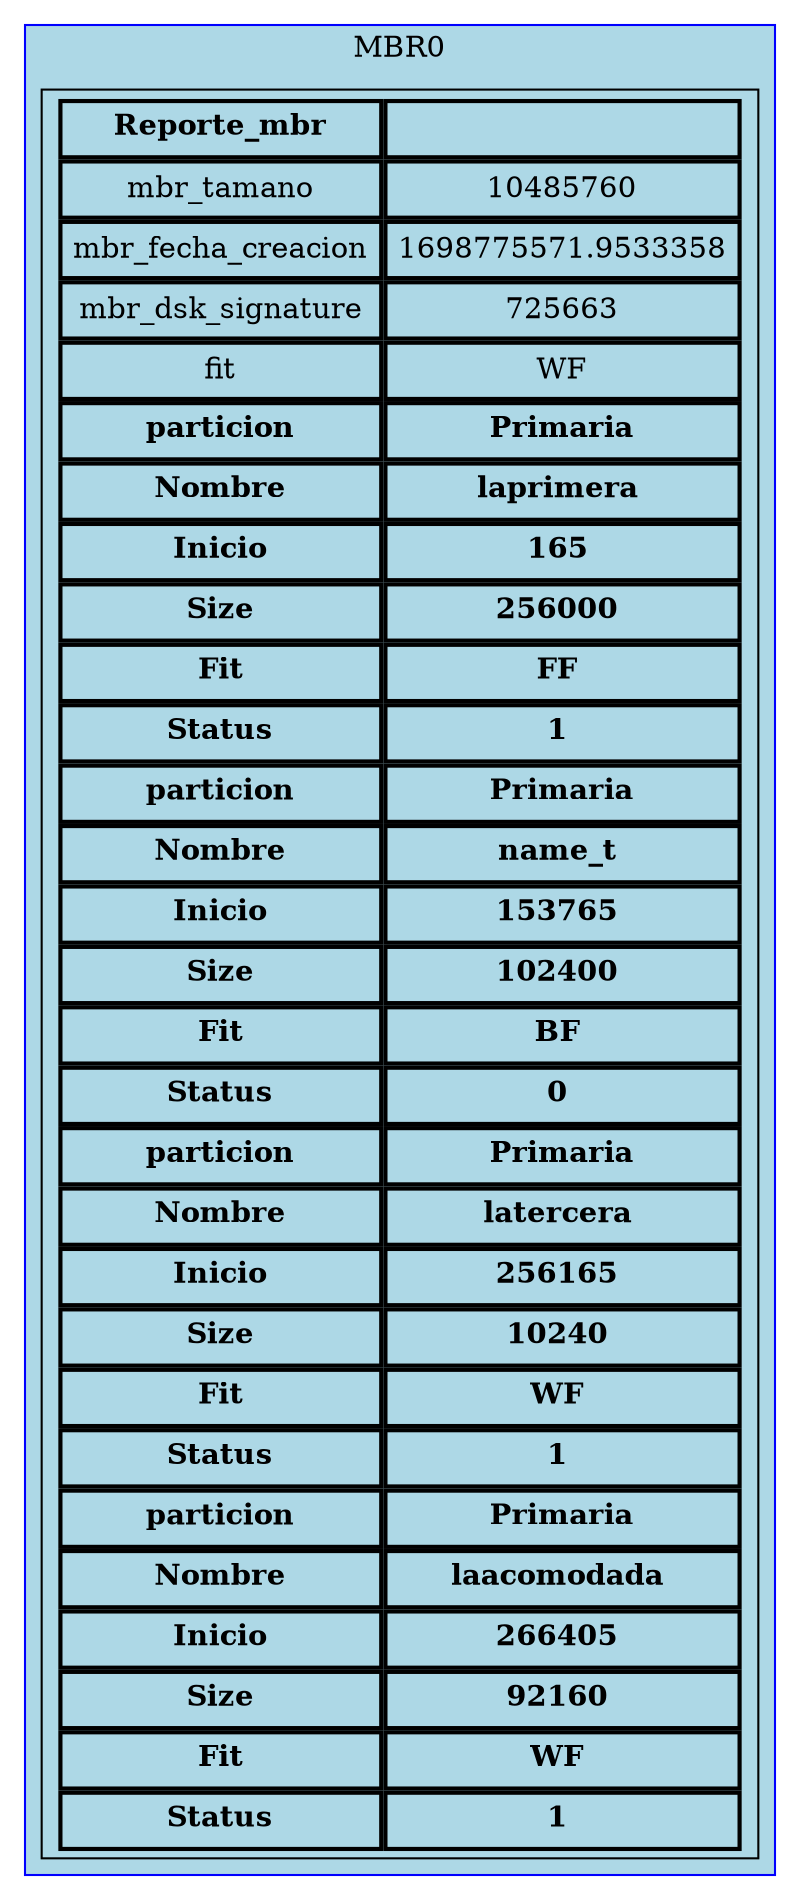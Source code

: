 digraph G {
subgraph cluster_MBR0{ label = "MBR0"; color=blue; style=filled; fillcolor=lightblue; 

1 [label=<<TABLE BORDER="0" CELLBORDER="2" CELLSPACING="0" CELLPADDING="5">
<TR>
<TD><B>Reporte_mbr</B></TD>
<TD><B> </B></TD>
</TR>
<TR>
<TD>mbr_tamano</TD>
<TD>10485760</TD>
</TR>
<TR>
<TD>mbr_fecha_creacion</TD>
<TD>1698775571.9533358</TD>
</TR>
<TR>
<TD>mbr_dsk_signature</TD>
<TD>725663</TD>
</TR>
<TR>
<TD>fit</TD>
<TD>WF</TD>
</TR>
<TR>
<TD><B>particion</B></TD>
<TD><B>Primaria</B></TD>
</TR>
<TR>
<TD><B>Nombre</B></TD>
<TD><B>laprimera </B></TD>
</TR>
<TR>
<TD><B>Inicio</B></TD>
<TD><B>165 </B></TD>
</TR>
<TR>
<TD><B>Size</B></TD>
<TD><B>256000 </B></TD>
</TR>
<TR>
<TD><B>Fit</B></TD>
<TD><B>FF </B></TD>
</TR>
<TR>
<TD><B>Status</B></TD>
<TD><B>1 </B></TD>
</TR>
<TR>
<TD><B>particion</B></TD>
<TD><B>Primaria</B></TD>
</TR>
<TR>
<TD><B>Nombre</B></TD>
<TD><B>name_t </B></TD>
</TR>
<TR>
<TD><B>Inicio</B></TD>
<TD><B>153765 </B></TD>
</TR>
<TR>
<TD><B>Size</B></TD>
<TD><B>102400 </B></TD>
</TR>
<TR>
<TD><B>Fit</B></TD>
<TD><B>BF </B></TD>
</TR>
<TR>
<TD><B>Status</B></TD>
<TD><B>0 </B></TD>
</TR>
<TR>
<TD><B>particion</B></TD>
<TD><B>Primaria</B></TD>
</TR>
<TR>
<TD><B>Nombre</B></TD>
<TD><B>latercera </B></TD>
</TR>
<TR>
<TD><B>Inicio</B></TD>
<TD><B>256165 </B></TD>
</TR>
<TR>
<TD><B>Size</B></TD>
<TD><B>10240 </B></TD>
</TR>
<TR>
<TD><B>Fit</B></TD>
<TD><B>WF </B></TD>
</TR>
<TR>
<TD><B>Status</B></TD>
<TD><B>1 </B></TD>
</TR>
<TR>
<TD><B>particion</B></TD>
<TD><B>Primaria</B></TD>
</TR>
<TR>
<TD><B>Nombre</B></TD>
<TD><B>laacomodada </B></TD>
</TR>
<TR>
<TD><B>Inicio</B></TD>
<TD><B>266405 </B></TD>
</TR>
<TR>
<TD><B>Size</B></TD>
<TD><B>92160 </B></TD>
</TR>
<TR>
<TD><B>Fit</B></TD>
<TD><B>WF </B></TD>
</TR>
<TR>
<TD><B>Status</B></TD>
<TD><B>1 </B></TD>
</TR>
</TABLE>>shape=box];

}
}